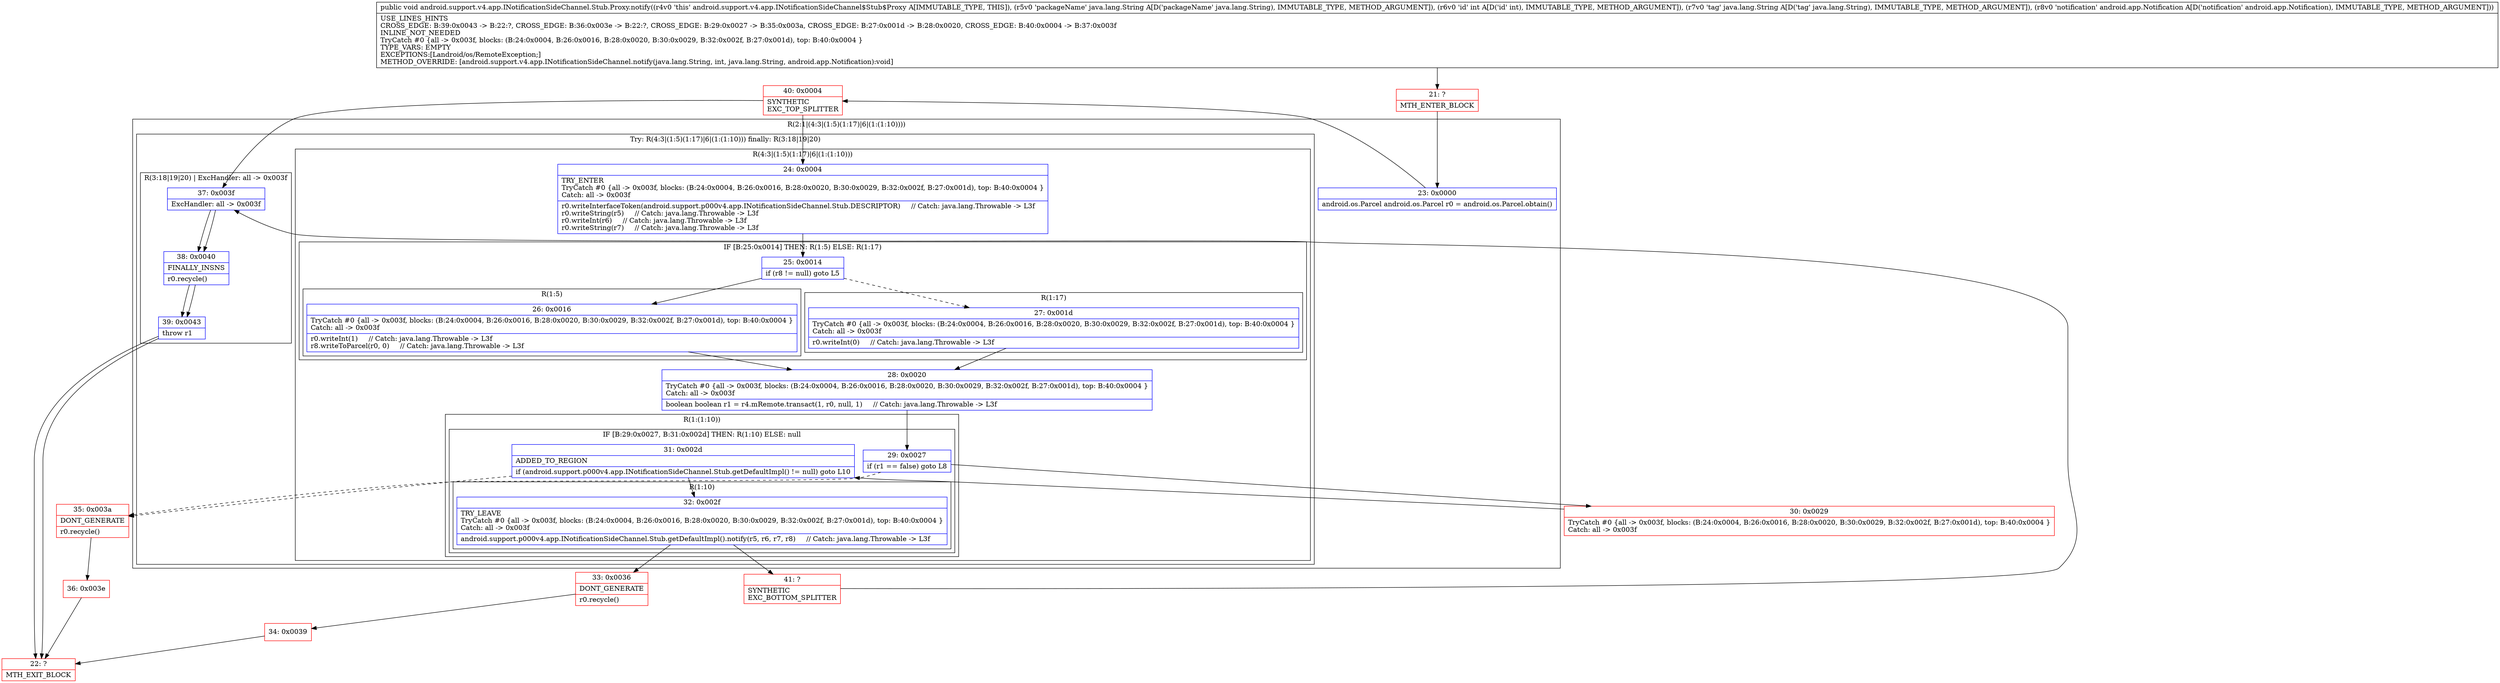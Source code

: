 digraph "CFG forandroid.support.v4.app.INotificationSideChannel.Stub.Proxy.notify(Ljava\/lang\/String;ILjava\/lang\/String;Landroid\/app\/Notification;)V" {
subgraph cluster_Region_2115373261 {
label = "R(2:1|(4:3|(1:5)(1:17)|6|(1:(1:10))))";
node [shape=record,color=blue];
Node_23 [shape=record,label="{23\:\ 0x0000|android.os.Parcel android.os.Parcel r0 = android.os.Parcel.obtain()\l}"];
subgraph cluster_TryCatchRegion_1894441272 {
label = "Try: R(4:3|(1:5)(1:17)|6|(1:(1:10))) finally: R(3:18|19|20)";
node [shape=record,color=blue];
subgraph cluster_Region_1112880908 {
label = "R(4:3|(1:5)(1:17)|6|(1:(1:10)))";
node [shape=record,color=blue];
Node_24 [shape=record,label="{24\:\ 0x0004|TRY_ENTER\lTryCatch #0 \{all \-\> 0x003f, blocks: (B:24:0x0004, B:26:0x0016, B:28:0x0020, B:30:0x0029, B:32:0x002f, B:27:0x001d), top: B:40:0x0004 \}\lCatch: all \-\> 0x003f\l|r0.writeInterfaceToken(android.support.p000v4.app.INotificationSideChannel.Stub.DESCRIPTOR)     \/\/ Catch: java.lang.Throwable \-\> L3f\lr0.writeString(r5)     \/\/ Catch: java.lang.Throwable \-\> L3f\lr0.writeInt(r6)     \/\/ Catch: java.lang.Throwable \-\> L3f\lr0.writeString(r7)     \/\/ Catch: java.lang.Throwable \-\> L3f\l}"];
subgraph cluster_IfRegion_293394091 {
label = "IF [B:25:0x0014] THEN: R(1:5) ELSE: R(1:17)";
node [shape=record,color=blue];
Node_25 [shape=record,label="{25\:\ 0x0014|if (r8 != null) goto L5\l}"];
subgraph cluster_Region_2122645871 {
label = "R(1:5)";
node [shape=record,color=blue];
Node_26 [shape=record,label="{26\:\ 0x0016|TryCatch #0 \{all \-\> 0x003f, blocks: (B:24:0x0004, B:26:0x0016, B:28:0x0020, B:30:0x0029, B:32:0x002f, B:27:0x001d), top: B:40:0x0004 \}\lCatch: all \-\> 0x003f\l|r0.writeInt(1)     \/\/ Catch: java.lang.Throwable \-\> L3f\lr8.writeToParcel(r0, 0)     \/\/ Catch: java.lang.Throwable \-\> L3f\l}"];
}
subgraph cluster_Region_452610574 {
label = "R(1:17)";
node [shape=record,color=blue];
Node_27 [shape=record,label="{27\:\ 0x001d|TryCatch #0 \{all \-\> 0x003f, blocks: (B:24:0x0004, B:26:0x0016, B:28:0x0020, B:30:0x0029, B:32:0x002f, B:27:0x001d), top: B:40:0x0004 \}\lCatch: all \-\> 0x003f\l|r0.writeInt(0)     \/\/ Catch: java.lang.Throwable \-\> L3f\l}"];
}
}
Node_28 [shape=record,label="{28\:\ 0x0020|TryCatch #0 \{all \-\> 0x003f, blocks: (B:24:0x0004, B:26:0x0016, B:28:0x0020, B:30:0x0029, B:32:0x002f, B:27:0x001d), top: B:40:0x0004 \}\lCatch: all \-\> 0x003f\l|boolean boolean r1 = r4.mRemote.transact(1, r0, null, 1)     \/\/ Catch: java.lang.Throwable \-\> L3f\l}"];
subgraph cluster_Region_322116793 {
label = "R(1:(1:10))";
node [shape=record,color=blue];
subgraph cluster_IfRegion_1063438651 {
label = "IF [B:29:0x0027, B:31:0x002d] THEN: R(1:10) ELSE: null";
node [shape=record,color=blue];
Node_29 [shape=record,label="{29\:\ 0x0027|if (r1 == false) goto L8\l}"];
Node_31 [shape=record,label="{31\:\ 0x002d|ADDED_TO_REGION\l|if (android.support.p000v4.app.INotificationSideChannel.Stub.getDefaultImpl() != null) goto L10\l}"];
subgraph cluster_Region_1736907536 {
label = "R(1:10)";
node [shape=record,color=blue];
Node_32 [shape=record,label="{32\:\ 0x002f|TRY_LEAVE\lTryCatch #0 \{all \-\> 0x003f, blocks: (B:24:0x0004, B:26:0x0016, B:28:0x0020, B:30:0x0029, B:32:0x002f, B:27:0x001d), top: B:40:0x0004 \}\lCatch: all \-\> 0x003f\l|android.support.p000v4.app.INotificationSideChannel.Stub.getDefaultImpl().notify(r5, r6, r7, r8)     \/\/ Catch: java.lang.Throwable \-\> L3f\l}"];
}
}
}
}
subgraph cluster_Region_1424255484 {
label = "R(3:18|19|20) | ExcHandler: all \-\> 0x003f\l";
node [shape=record,color=blue];
Node_37 [shape=record,label="{37\:\ 0x003f|ExcHandler: all \-\> 0x003f\l}"];
Node_38 [shape=record,label="{38\:\ 0x0040|FINALLY_INSNS\l|r0.recycle()\l}"];
Node_39 [shape=record,label="{39\:\ 0x0043|throw r1\l}"];
}
}
}
subgraph cluster_Region_1424255484 {
label = "R(3:18|19|20) | ExcHandler: all \-\> 0x003f\l";
node [shape=record,color=blue];
Node_37 [shape=record,label="{37\:\ 0x003f|ExcHandler: all \-\> 0x003f\l}"];
Node_38 [shape=record,label="{38\:\ 0x0040|FINALLY_INSNS\l|r0.recycle()\l}"];
Node_39 [shape=record,label="{39\:\ 0x0043|throw r1\l}"];
}
Node_21 [shape=record,color=red,label="{21\:\ ?|MTH_ENTER_BLOCK\l}"];
Node_40 [shape=record,color=red,label="{40\:\ 0x0004|SYNTHETIC\lEXC_TOP_SPLITTER\l}"];
Node_30 [shape=record,color=red,label="{30\:\ 0x0029|TryCatch #0 \{all \-\> 0x003f, blocks: (B:24:0x0004, B:26:0x0016, B:28:0x0020, B:30:0x0029, B:32:0x002f, B:27:0x001d), top: B:40:0x0004 \}\lCatch: all \-\> 0x003f\l}"];
Node_33 [shape=record,color=red,label="{33\:\ 0x0036|DONT_GENERATE\l|r0.recycle()\l}"];
Node_34 [shape=record,color=red,label="{34\:\ 0x0039}"];
Node_22 [shape=record,color=red,label="{22\:\ ?|MTH_EXIT_BLOCK\l}"];
Node_41 [shape=record,color=red,label="{41\:\ ?|SYNTHETIC\lEXC_BOTTOM_SPLITTER\l}"];
Node_35 [shape=record,color=red,label="{35\:\ 0x003a|DONT_GENERATE\l|r0.recycle()\l}"];
Node_36 [shape=record,color=red,label="{36\:\ 0x003e}"];
MethodNode[shape=record,label="{public void android.support.v4.app.INotificationSideChannel.Stub.Proxy.notify((r4v0 'this' android.support.v4.app.INotificationSideChannel$Stub$Proxy A[IMMUTABLE_TYPE, THIS]), (r5v0 'packageName' java.lang.String A[D('packageName' java.lang.String), IMMUTABLE_TYPE, METHOD_ARGUMENT]), (r6v0 'id' int A[D('id' int), IMMUTABLE_TYPE, METHOD_ARGUMENT]), (r7v0 'tag' java.lang.String A[D('tag' java.lang.String), IMMUTABLE_TYPE, METHOD_ARGUMENT]), (r8v0 'notification' android.app.Notification A[D('notification' android.app.Notification), IMMUTABLE_TYPE, METHOD_ARGUMENT]))  | USE_LINES_HINTS\lCROSS_EDGE: B:39:0x0043 \-\> B:22:?, CROSS_EDGE: B:36:0x003e \-\> B:22:?, CROSS_EDGE: B:29:0x0027 \-\> B:35:0x003a, CROSS_EDGE: B:27:0x001d \-\> B:28:0x0020, CROSS_EDGE: B:40:0x0004 \-\> B:37:0x003f\lINLINE_NOT_NEEDED\lTryCatch #0 \{all \-\> 0x003f, blocks: (B:24:0x0004, B:26:0x0016, B:28:0x0020, B:30:0x0029, B:32:0x002f, B:27:0x001d), top: B:40:0x0004 \}\lTYPE_VARS: EMPTY\lEXCEPTIONS:[Landroid\/os\/RemoteException;]\lMETHOD_OVERRIDE: [android.support.v4.app.INotificationSideChannel.notify(java.lang.String, int, java.lang.String, android.app.Notification):void]\l}"];
MethodNode -> Node_21;Node_23 -> Node_40;
Node_24 -> Node_25;
Node_25 -> Node_26;
Node_25 -> Node_27[style=dashed];
Node_26 -> Node_28;
Node_27 -> Node_28;
Node_28 -> Node_29;
Node_29 -> Node_30;
Node_29 -> Node_35[style=dashed];
Node_31 -> Node_32;
Node_31 -> Node_35[style=dashed];
Node_32 -> Node_33;
Node_32 -> Node_41;
Node_37 -> Node_38;
Node_38 -> Node_39;
Node_39 -> Node_22;
Node_37 -> Node_38;
Node_38 -> Node_39;
Node_39 -> Node_22;
Node_21 -> Node_23;
Node_40 -> Node_24;
Node_40 -> Node_37;
Node_30 -> Node_31;
Node_33 -> Node_34;
Node_34 -> Node_22;
Node_41 -> Node_37;
Node_35 -> Node_36;
Node_36 -> Node_22;
}

